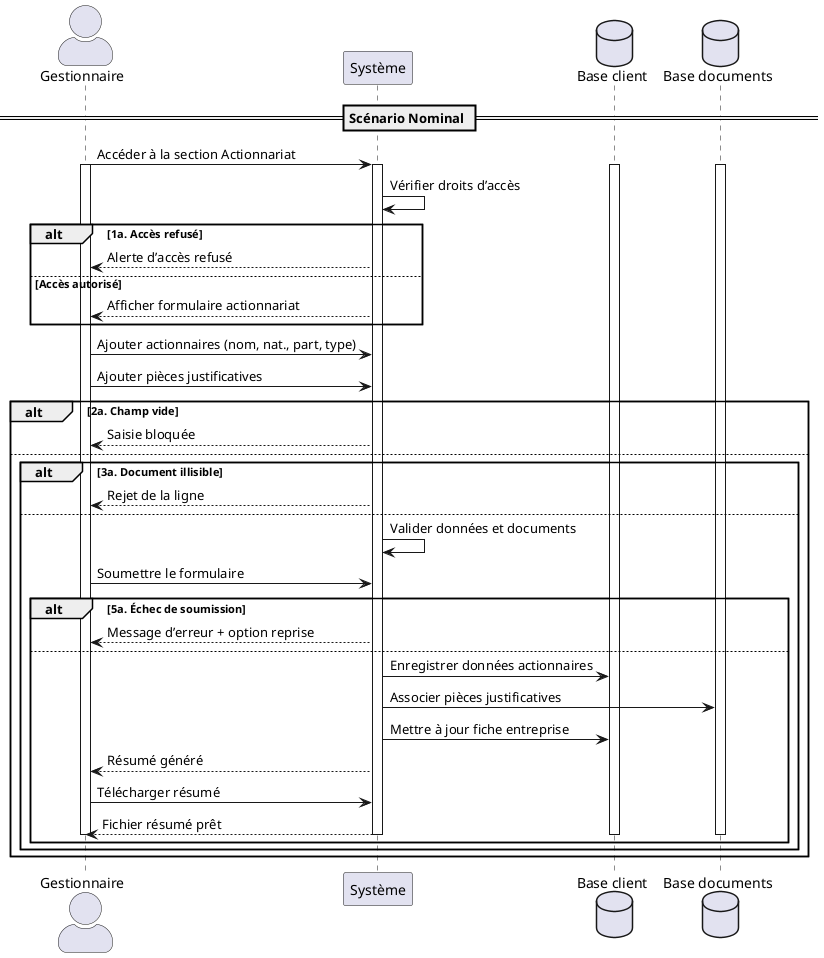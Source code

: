 @startuml UC013
skinparam actorStyle awesome

actor "Gestionnaire" as Gestionnaire
participant "Système" as System
database "Base client" as BaseClient
database "Base documents" as BaseDocs

== Scénario Nominal ==
Gestionnaire -> System : Accéder à la section Actionnariat
activate Gestionnaire
activate System
activate BaseClient
activate BaseDocs
System -> System : Vérifier droits d’accès
alt 1a. Accès refusé
    System --> Gestionnaire : Alerte d’accès refusé
else Accès autorisé
    System --> Gestionnaire : Afficher formulaire actionnariat
end
Gestionnaire -> System : Ajouter actionnaires (nom, nat., part, type)
Gestionnaire -> System : Ajouter pièces justificatives
alt 2a. Champ vide
    System --> Gestionnaire : Saisie bloquée
else
    alt 3a. Document illisible
        System --> Gestionnaire : Rejet de la ligne
    else
        System -> System : Valider données et documents
        Gestionnaire -> System : Soumettre le formulaire

        alt 5a. Échec de soumission
            System --> Gestionnaire : Message d’erreur + option reprise
        else
            System -> BaseClient : Enregistrer données actionnaires
            System -> BaseDocs : Associer pièces justificatives
            System -> BaseClient : Mettre à jour fiche entreprise
            System --> Gestionnaire : Résumé généré
            Gestionnaire -> System : Télécharger résumé
            System --> Gestionnaire : Fichier résumé prêt
            deactivate Gestionnaire
            deactivate System
            deactivate BaseClient
            deactivate BaseDocs
        end
    end
end

@enduml
